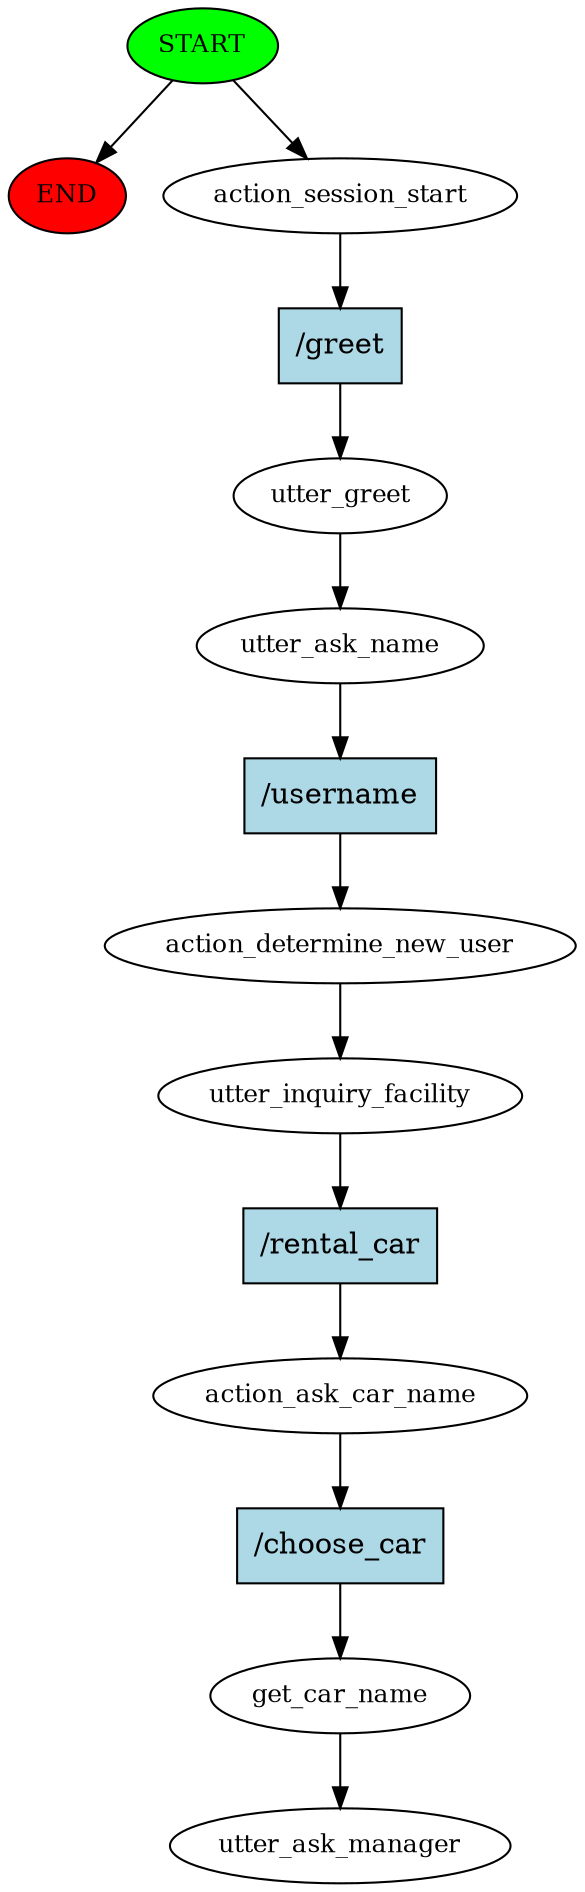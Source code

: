 digraph  {
0 [class="start active", fillcolor=green, fontsize=12, label=START, style=filled];
"-1" [class=end, fillcolor=red, fontsize=12, label=END, style=filled];
1 [class=active, fontsize=12, label=action_session_start];
2 [class=active, fontsize=12, label=utter_greet];
3 [class=active, fontsize=12, label=utter_ask_name];
4 [class=active, fontsize=12, label=action_determine_new_user];
5 [class=active, fontsize=12, label=utter_inquiry_facility];
6 [class=active, fontsize=12, label=action_ask_car_name];
7 [class=active, fontsize=12, label=get_car_name];
8 [class="dashed active", fontsize=12, label=utter_ask_manager];
9 [class="intent active", fillcolor=lightblue, label="/greet", shape=rect, style=filled];
10 [class="intent active", fillcolor=lightblue, label="/username", shape=rect, style=filled];
11 [class="intent active", fillcolor=lightblue, label="/rental_car", shape=rect, style=filled];
12 [class="intent active", fillcolor=lightblue, label="/choose_car", shape=rect, style=filled];
0 -> "-1"  [class="", key=NONE, label=""];
0 -> 1  [class=active, key=NONE, label=""];
1 -> 9  [class=active, key=0];
2 -> 3  [class=active, key=NONE, label=""];
3 -> 10  [class=active, key=0];
4 -> 5  [class=active, key=NONE, label=""];
5 -> 11  [class=active, key=0];
6 -> 12  [class=active, key=0];
7 -> 8  [class=active, key=NONE, label=""];
9 -> 2  [class=active, key=0];
10 -> 4  [class=active, key=0];
11 -> 6  [class=active, key=0];
12 -> 7  [class=active, key=0];
}
